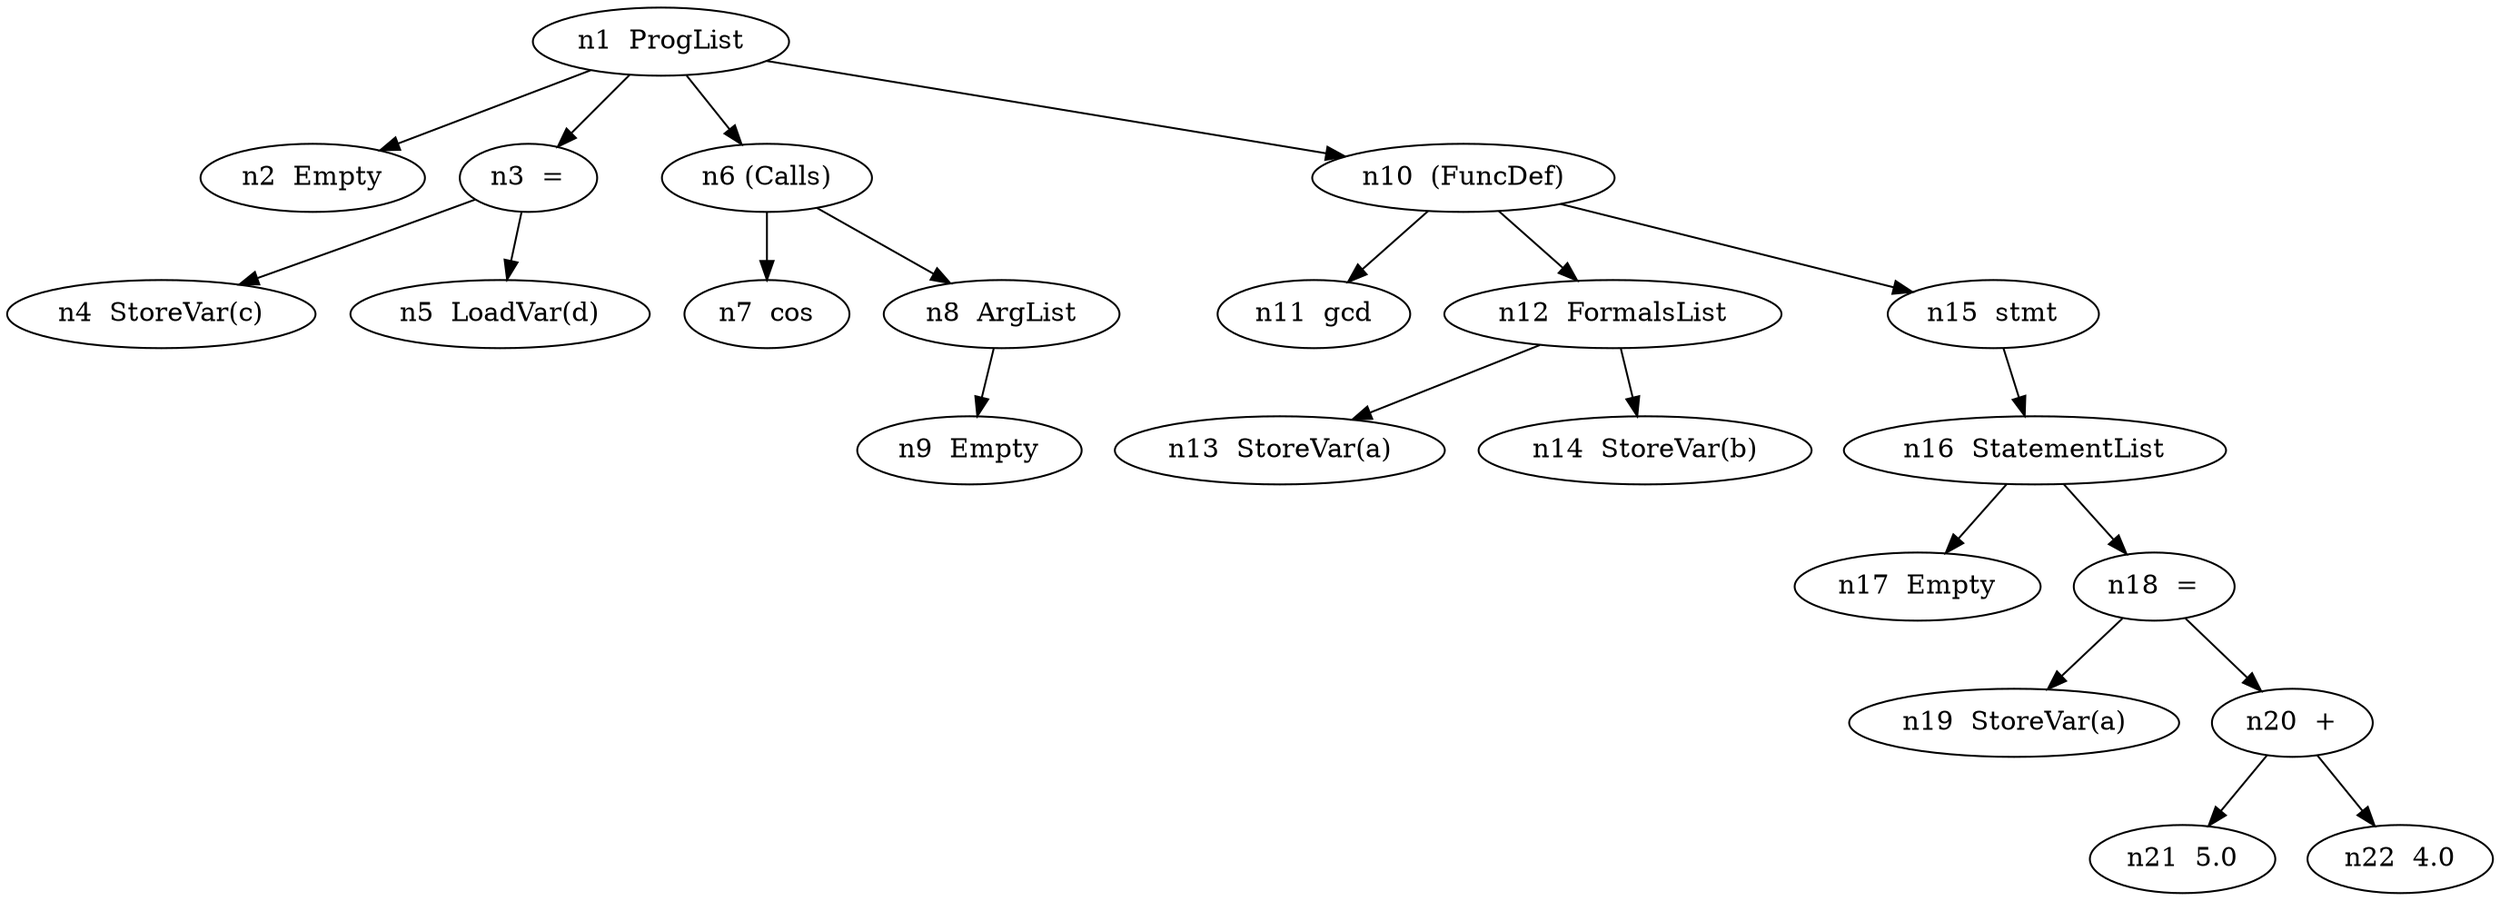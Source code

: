 // Compilador
digraph {
	n1 [label="n1  ProgList"]
	n2 [label="n2  Empty"]
		n1 -> n2
	n3 [label="n3  ="]
	n4 [label="n4  StoreVar(c)"]
	n5 [label="n5  LoadVar(d)"]
		n3 -> n4
		n3 -> n5
		n1 -> n3
	n6 [label="n6 (Calls)"]
	n7 [label="n7  cos"]
	n8 [label="n8  ArgList"]
	n9 [label="n9  Empty"]
		n8 -> n9
		n6 -> n7
		n6 -> n8
		n1 -> n6
	n10 [label="n10  (FuncDef)"]
	n11 [label="n11  gcd"]
	n12 [label="n12  FormalsList"]
	n13 [label="n13  StoreVar(a)"]
		n12 -> n13
	n14 [label="n14  StoreVar(b)"]
		n12 -> n14
	n16 [label="n16  StatementList"]
	n17 [label="n17  Empty"]
		n16 -> n17
	n18 [label="n18  ="]
	n19 [label="n19  StoreVar(a)"]
	n20 [label="n20  +"]
	n21 [label="n21  5.0"]
	n22 [label="n22  4.0"]
		n20 -> n21
		n20 -> n22
		n18 -> n19
		n18 -> n20
		n16 -> n18
		n15 -> n16
	n15 [label="n15  stmt"]
		n10 -> n11
		n10 -> n12
		n10 -> n15
		n1 -> n10
}